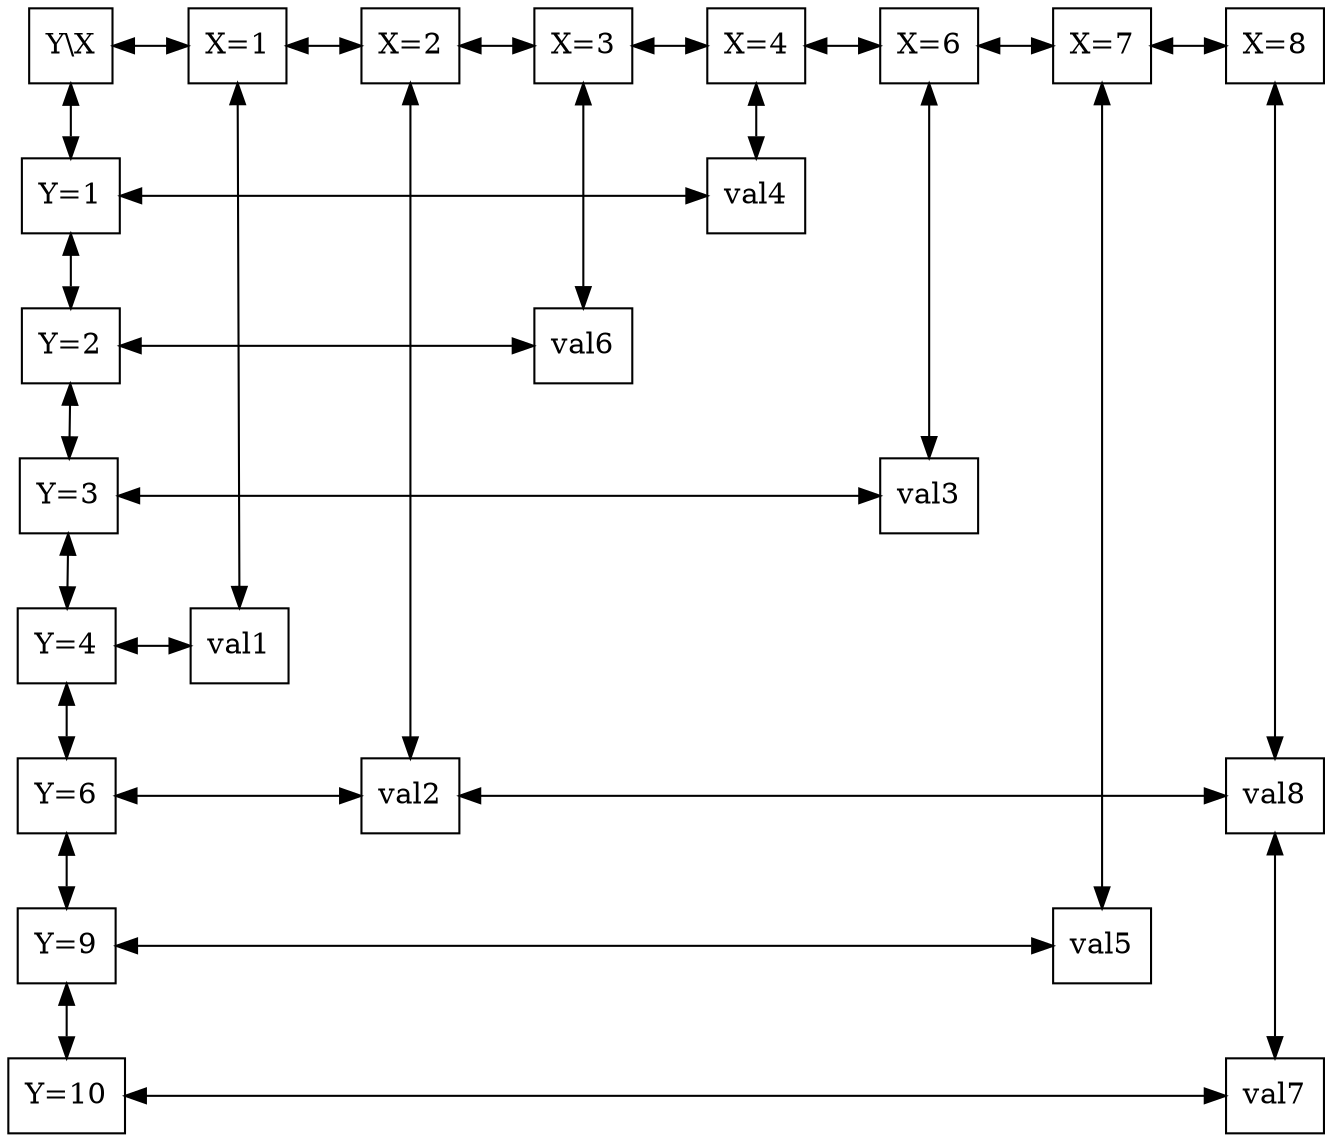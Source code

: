 digraph {

rankdir = TB;
node [shape=rectangle, height=0.5, width=0.5];
graph[ nodesep = 0.5];

//raiz
node0 [label="Y\\X"];
//eje horizontales
nodex1 [label="X=1"];
nodex2 [label="X=2"];
nodex3 [label="X=3"];
nodex4 [label="X=4"];
nodex6 [label="X=6"];
nodex7 [label="X=7"];
nodex8 [label="X=8"];

//eje vertical
nodey1 [label="Y=1"];
nodey2 [label="Y=2"];
nodey3 [label="Y=3"];
nodey4 [label="Y=4"];
nodey6 [label="Y=6"];
nodey9 [label="Y=9"];
nodey10 [label="Y=10"];

//valores
nodev1 [label="val1"];
nodev2 [label="val2"];
nodev3 [label="val3"];
nodev4 [label="val4"];
nodev5 [label="val5"];
nodev6 [label="val6"];
nodev7 [label="val7"];
nodev8 [label="val8"];

//se unen los horizontales y sus valores
node0 -> nodex1[ dir=both];
nodex1 -> nodex2[dir=both];
nodex1 -> nodev1[dir=both];
nodex2 -> nodex3[dir=both];
nodex2 -> nodev2[dir=both];
nodex3 -> nodex4[dir=both];
nodex3 -> nodev6[dir=both];
nodex4 -> nodex6[dir=both];
nodex4 -> nodev4[dir=both];
nodex6 -> nodex7[dir=both];
nodex6 -> nodev3[dir=both];
nodex7 -> nodex8[dir=both];
nodex7 -> nodev5[dir=both];
nodev8 -> nodev7[dir=both];
nodex8 -> nodev8[dir=both];


//se unen los verticales y sus valores
node0 -> nodey1[dir=both];
nodey1 -> nodey2[dir=both];
nodey1 -> nodev4[constraint=false, dir=both];
nodey2 -> nodey3[dir=both];
nodey2 -> nodev6[constraint=false, dir=both];
nodey3 -> nodey4[dir=both];
nodey3 -> nodev3[constraint=false, dir=both];
nodey4 -> nodey6[dir=both];
nodey4 -> nodev1[constraint=false, dir=both];
nodey6 -> nodey9[dir=both];
nodey6 -> nodev2[constraint=false, dir=both];
nodey9 -> nodey10[dir=both];
nodey9 -> nodev5[constraint=false, dir=both];
nodey10 -> nodev7[constraint=false, dir=both];
nodev2 -> nodev8[constraint=false, dir=both];


{ rank=same; node0; nodex1; nodex2; nodex3; nodex4; nodex6; nodex7; nodex8; }
{ rank=same; nodey1; nodev4;}
{ rank=same; nodey2; nodev6;}
{ rank=same; nodey3; nodev3;}
{ rank=same; nodey4; nodev1; }
{ rank=same; nodey6; nodev2; }
{ rank=same; nodey9; nodev5;}
{ rank=same; nodey10; nodev7; }
{ rank=same; nodev2; nodev8; }


}
